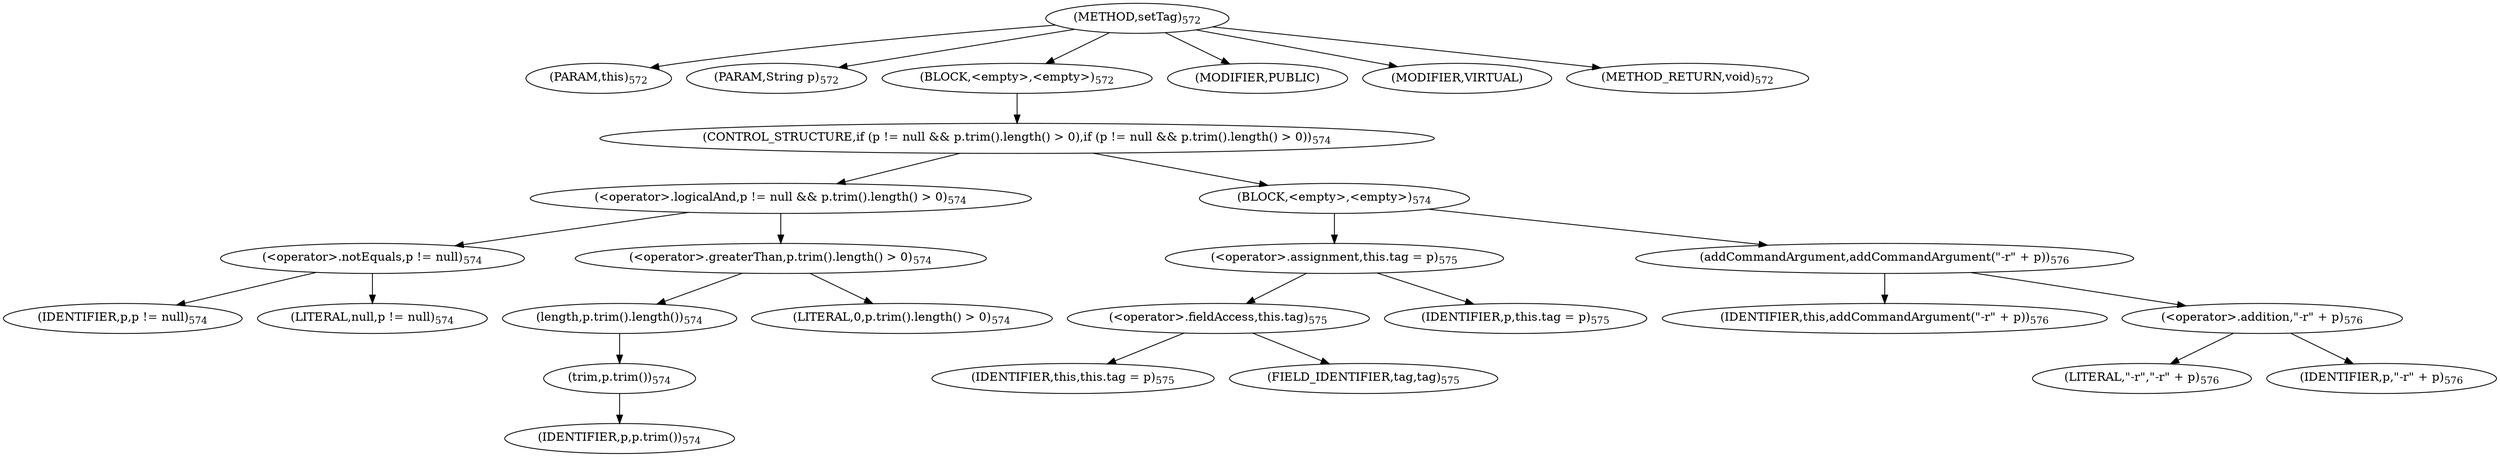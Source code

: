 digraph "setTag" {  
"1159" [label = <(METHOD,setTag)<SUB>572</SUB>> ]
"96" [label = <(PARAM,this)<SUB>572</SUB>> ]
"1160" [label = <(PARAM,String p)<SUB>572</SUB>> ]
"1161" [label = <(BLOCK,&lt;empty&gt;,&lt;empty&gt;)<SUB>572</SUB>> ]
"1162" [label = <(CONTROL_STRUCTURE,if (p != null &amp;&amp; p.trim().length() &gt; 0),if (p != null &amp;&amp; p.trim().length() &gt; 0))<SUB>574</SUB>> ]
"1163" [label = <(&lt;operator&gt;.logicalAnd,p != null &amp;&amp; p.trim().length() &gt; 0)<SUB>574</SUB>> ]
"1164" [label = <(&lt;operator&gt;.notEquals,p != null)<SUB>574</SUB>> ]
"1165" [label = <(IDENTIFIER,p,p != null)<SUB>574</SUB>> ]
"1166" [label = <(LITERAL,null,p != null)<SUB>574</SUB>> ]
"1167" [label = <(&lt;operator&gt;.greaterThan,p.trim().length() &gt; 0)<SUB>574</SUB>> ]
"1168" [label = <(length,p.trim().length())<SUB>574</SUB>> ]
"1169" [label = <(trim,p.trim())<SUB>574</SUB>> ]
"1170" [label = <(IDENTIFIER,p,p.trim())<SUB>574</SUB>> ]
"1171" [label = <(LITERAL,0,p.trim().length() &gt; 0)<SUB>574</SUB>> ]
"1172" [label = <(BLOCK,&lt;empty&gt;,&lt;empty&gt;)<SUB>574</SUB>> ]
"1173" [label = <(&lt;operator&gt;.assignment,this.tag = p)<SUB>575</SUB>> ]
"1174" [label = <(&lt;operator&gt;.fieldAccess,this.tag)<SUB>575</SUB>> ]
"1175" [label = <(IDENTIFIER,this,this.tag = p)<SUB>575</SUB>> ]
"1176" [label = <(FIELD_IDENTIFIER,tag,tag)<SUB>575</SUB>> ]
"1177" [label = <(IDENTIFIER,p,this.tag = p)<SUB>575</SUB>> ]
"1178" [label = <(addCommandArgument,addCommandArgument(&quot;-r&quot; + p))<SUB>576</SUB>> ]
"95" [label = <(IDENTIFIER,this,addCommandArgument(&quot;-r&quot; + p))<SUB>576</SUB>> ]
"1179" [label = <(&lt;operator&gt;.addition,&quot;-r&quot; + p)<SUB>576</SUB>> ]
"1180" [label = <(LITERAL,&quot;-r&quot;,&quot;-r&quot; + p)<SUB>576</SUB>> ]
"1181" [label = <(IDENTIFIER,p,&quot;-r&quot; + p)<SUB>576</SUB>> ]
"1182" [label = <(MODIFIER,PUBLIC)> ]
"1183" [label = <(MODIFIER,VIRTUAL)> ]
"1184" [label = <(METHOD_RETURN,void)<SUB>572</SUB>> ]
  "1159" -> "96" 
  "1159" -> "1160" 
  "1159" -> "1161" 
  "1159" -> "1182" 
  "1159" -> "1183" 
  "1159" -> "1184" 
  "1161" -> "1162" 
  "1162" -> "1163" 
  "1162" -> "1172" 
  "1163" -> "1164" 
  "1163" -> "1167" 
  "1164" -> "1165" 
  "1164" -> "1166" 
  "1167" -> "1168" 
  "1167" -> "1171" 
  "1168" -> "1169" 
  "1169" -> "1170" 
  "1172" -> "1173" 
  "1172" -> "1178" 
  "1173" -> "1174" 
  "1173" -> "1177" 
  "1174" -> "1175" 
  "1174" -> "1176" 
  "1178" -> "95" 
  "1178" -> "1179" 
  "1179" -> "1180" 
  "1179" -> "1181" 
}
